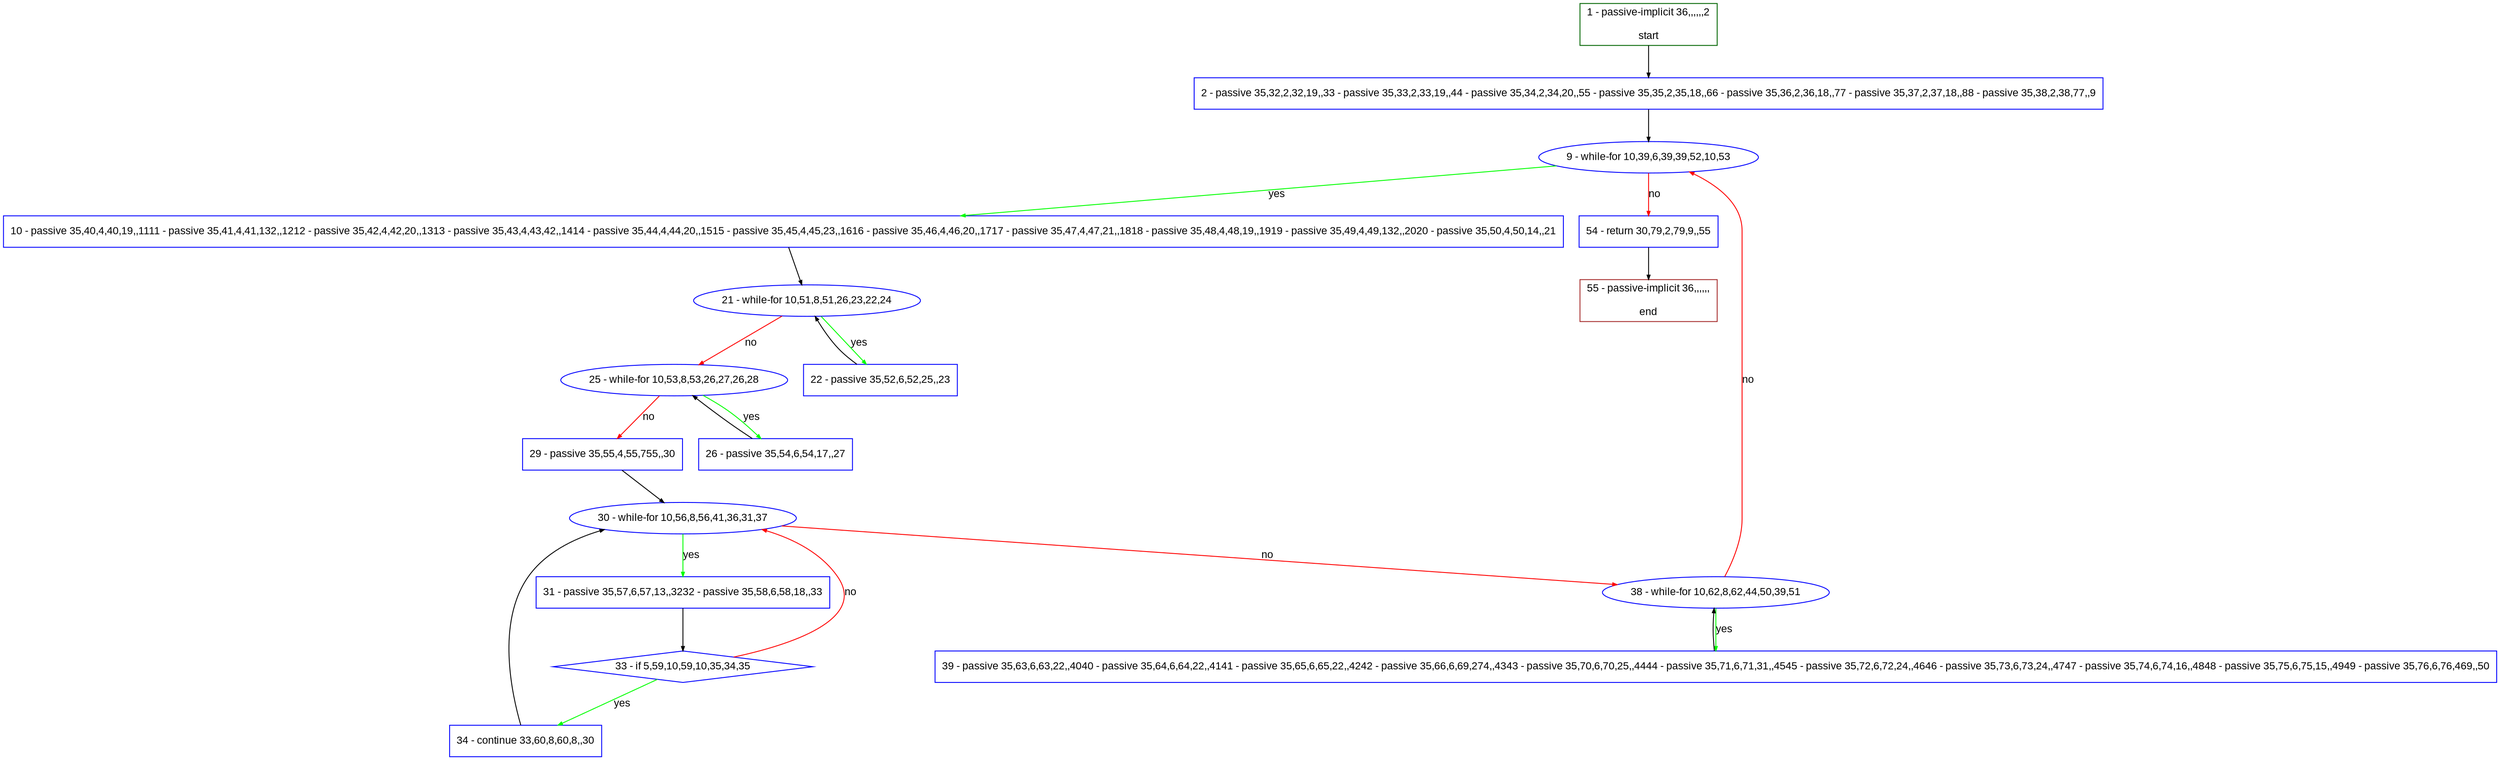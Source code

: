digraph "" {
  graph [pack="true", label="", fontsize="12", packmode="clust", fontname="Arial", fillcolor="#FFFFCC", bgcolor="white", style="rounded,filled", compound="true"];
  node [node_initialized="no", label="", color="grey", fontsize="12", fillcolor="white", fontname="Arial", style="filled", shape="rectangle", compound="true", fixedsize="false"];
  edge [fontcolor="black", arrowhead="normal", arrowtail="none", arrowsize="0.5", ltail="", label="", color="black", fontsize="12", lhead="", fontname="Arial", dir="forward", compound="true"];
  __N1 [label="2 - passive 35,32,2,32,19,,33 - passive 35,33,2,33,19,,44 - passive 35,34,2,34,20,,55 - passive 35,35,2,35,18,,66 - passive 35,36,2,36,18,,77 - passive 35,37,2,37,18,,88 - passive 35,38,2,38,77,,9", color="#0000ff", fillcolor="#ffffff", style="filled", shape="box"];
  __N2 [label="1 - passive-implicit 36,,,,,,2\n\nstart", color="#006400", fillcolor="#ffffff", style="filled", shape="box"];
  __N3 [label="9 - while-for 10,39,6,39,39,52,10,53", color="#0000ff", fillcolor="#ffffff", style="filled", shape="oval"];
  __N4 [label="10 - passive 35,40,4,40,19,,1111 - passive 35,41,4,41,132,,1212 - passive 35,42,4,42,20,,1313 - passive 35,43,4,43,42,,1414 - passive 35,44,4,44,20,,1515 - passive 35,45,4,45,23,,1616 - passive 35,46,4,46,20,,1717 - passive 35,47,4,47,21,,1818 - passive 35,48,4,48,19,,1919 - passive 35,49,4,49,132,,2020 - passive 35,50,4,50,14,,21", color="#0000ff", fillcolor="#ffffff", style="filled", shape="box"];
  __N5 [label="54 - return 30,79,2,79,9,,55", color="#0000ff", fillcolor="#ffffff", style="filled", shape="box"];
  __N6 [label="21 - while-for 10,51,8,51,26,23,22,24", color="#0000ff", fillcolor="#ffffff", style="filled", shape="oval"];
  __N7 [label="22 - passive 35,52,6,52,25,,23", color="#0000ff", fillcolor="#ffffff", style="filled", shape="box"];
  __N8 [label="25 - while-for 10,53,8,53,26,27,26,28", color="#0000ff", fillcolor="#ffffff", style="filled", shape="oval"];
  __N9 [label="26 - passive 35,54,6,54,17,,27", color="#0000ff", fillcolor="#ffffff", style="filled", shape="box"];
  __N10 [label="29 - passive 35,55,4,55,755,,30", color="#0000ff", fillcolor="#ffffff", style="filled", shape="box"];
  __N11 [label="30 - while-for 10,56,8,56,41,36,31,37", color="#0000ff", fillcolor="#ffffff", style="filled", shape="oval"];
  __N12 [label="31 - passive 35,57,6,57,13,,3232 - passive 35,58,6,58,18,,33", color="#0000ff", fillcolor="#ffffff", style="filled", shape="box"];
  __N13 [label="38 - while-for 10,62,8,62,44,50,39,51", color="#0000ff", fillcolor="#ffffff", style="filled", shape="oval"];
  __N14 [label="33 - if 5,59,10,59,10,35,34,35", color="#0000ff", fillcolor="#ffffff", style="filled", shape="diamond"];
  __N15 [label="34 - continue 33,60,8,60,8,,30", color="#0000ff", fillcolor="#ffffff", style="filled", shape="box"];
  __N16 [label="39 - passive 35,63,6,63,22,,4040 - passive 35,64,6,64,22,,4141 - passive 35,65,6,65,22,,4242 - passive 35,66,6,69,274,,4343 - passive 35,70,6,70,25,,4444 - passive 35,71,6,71,31,,4545 - passive 35,72,6,72,24,,4646 - passive 35,73,6,73,24,,4747 - passive 35,74,6,74,16,,4848 - passive 35,75,6,75,15,,4949 - passive 35,76,6,76,469,,50", color="#0000ff", fillcolor="#ffffff", style="filled", shape="box"];
  __N17 [label="55 - passive-implicit 36,,,,,,\n\nend", color="#a52a2a", fillcolor="#ffffff", style="filled", shape="box"];
  __N2 -> __N1 [arrowhead="normal", arrowtail="none", color="#000000", label="", dir="forward"];
  __N1 -> __N3 [arrowhead="normal", arrowtail="none", color="#000000", label="", dir="forward"];
  __N3 -> __N4 [arrowhead="normal", arrowtail="none", color="#00ff00", label="yes", dir="forward"];
  __N3 -> __N5 [arrowhead="normal", arrowtail="none", color="#ff0000", label="no", dir="forward"];
  __N4 -> __N6 [arrowhead="normal", arrowtail="none", color="#000000", label="", dir="forward"];
  __N6 -> __N7 [arrowhead="normal", arrowtail="none", color="#00ff00", label="yes", dir="forward"];
  __N7 -> __N6 [arrowhead="normal", arrowtail="none", color="#000000", label="", dir="forward"];
  __N6 -> __N8 [arrowhead="normal", arrowtail="none", color="#ff0000", label="no", dir="forward"];
  __N8 -> __N9 [arrowhead="normal", arrowtail="none", color="#00ff00", label="yes", dir="forward"];
  __N9 -> __N8 [arrowhead="normal", arrowtail="none", color="#000000", label="", dir="forward"];
  __N8 -> __N10 [arrowhead="normal", arrowtail="none", color="#ff0000", label="no", dir="forward"];
  __N10 -> __N11 [arrowhead="normal", arrowtail="none", color="#000000", label="", dir="forward"];
  __N11 -> __N12 [arrowhead="normal", arrowtail="none", color="#00ff00", label="yes", dir="forward"];
  __N11 -> __N13 [arrowhead="normal", arrowtail="none", color="#ff0000", label="no", dir="forward"];
  __N12 -> __N14 [arrowhead="normal", arrowtail="none", color="#000000", label="", dir="forward"];
  __N14 -> __N11 [arrowhead="normal", arrowtail="none", color="#ff0000", label="no", dir="forward"];
  __N14 -> __N15 [arrowhead="normal", arrowtail="none", color="#00ff00", label="yes", dir="forward"];
  __N15 -> __N11 [arrowhead="normal", arrowtail="none", color="#000000", label="", dir="forward"];
  __N13 -> __N3 [arrowhead="normal", arrowtail="none", color="#ff0000", label="no", dir="forward"];
  __N13 -> __N16 [arrowhead="normal", arrowtail="none", color="#00ff00", label="yes", dir="forward"];
  __N16 -> __N13 [arrowhead="normal", arrowtail="none", color="#000000", label="", dir="forward"];
  __N5 -> __N17 [arrowhead="normal", arrowtail="none", color="#000000", label="", dir="forward"];
}
